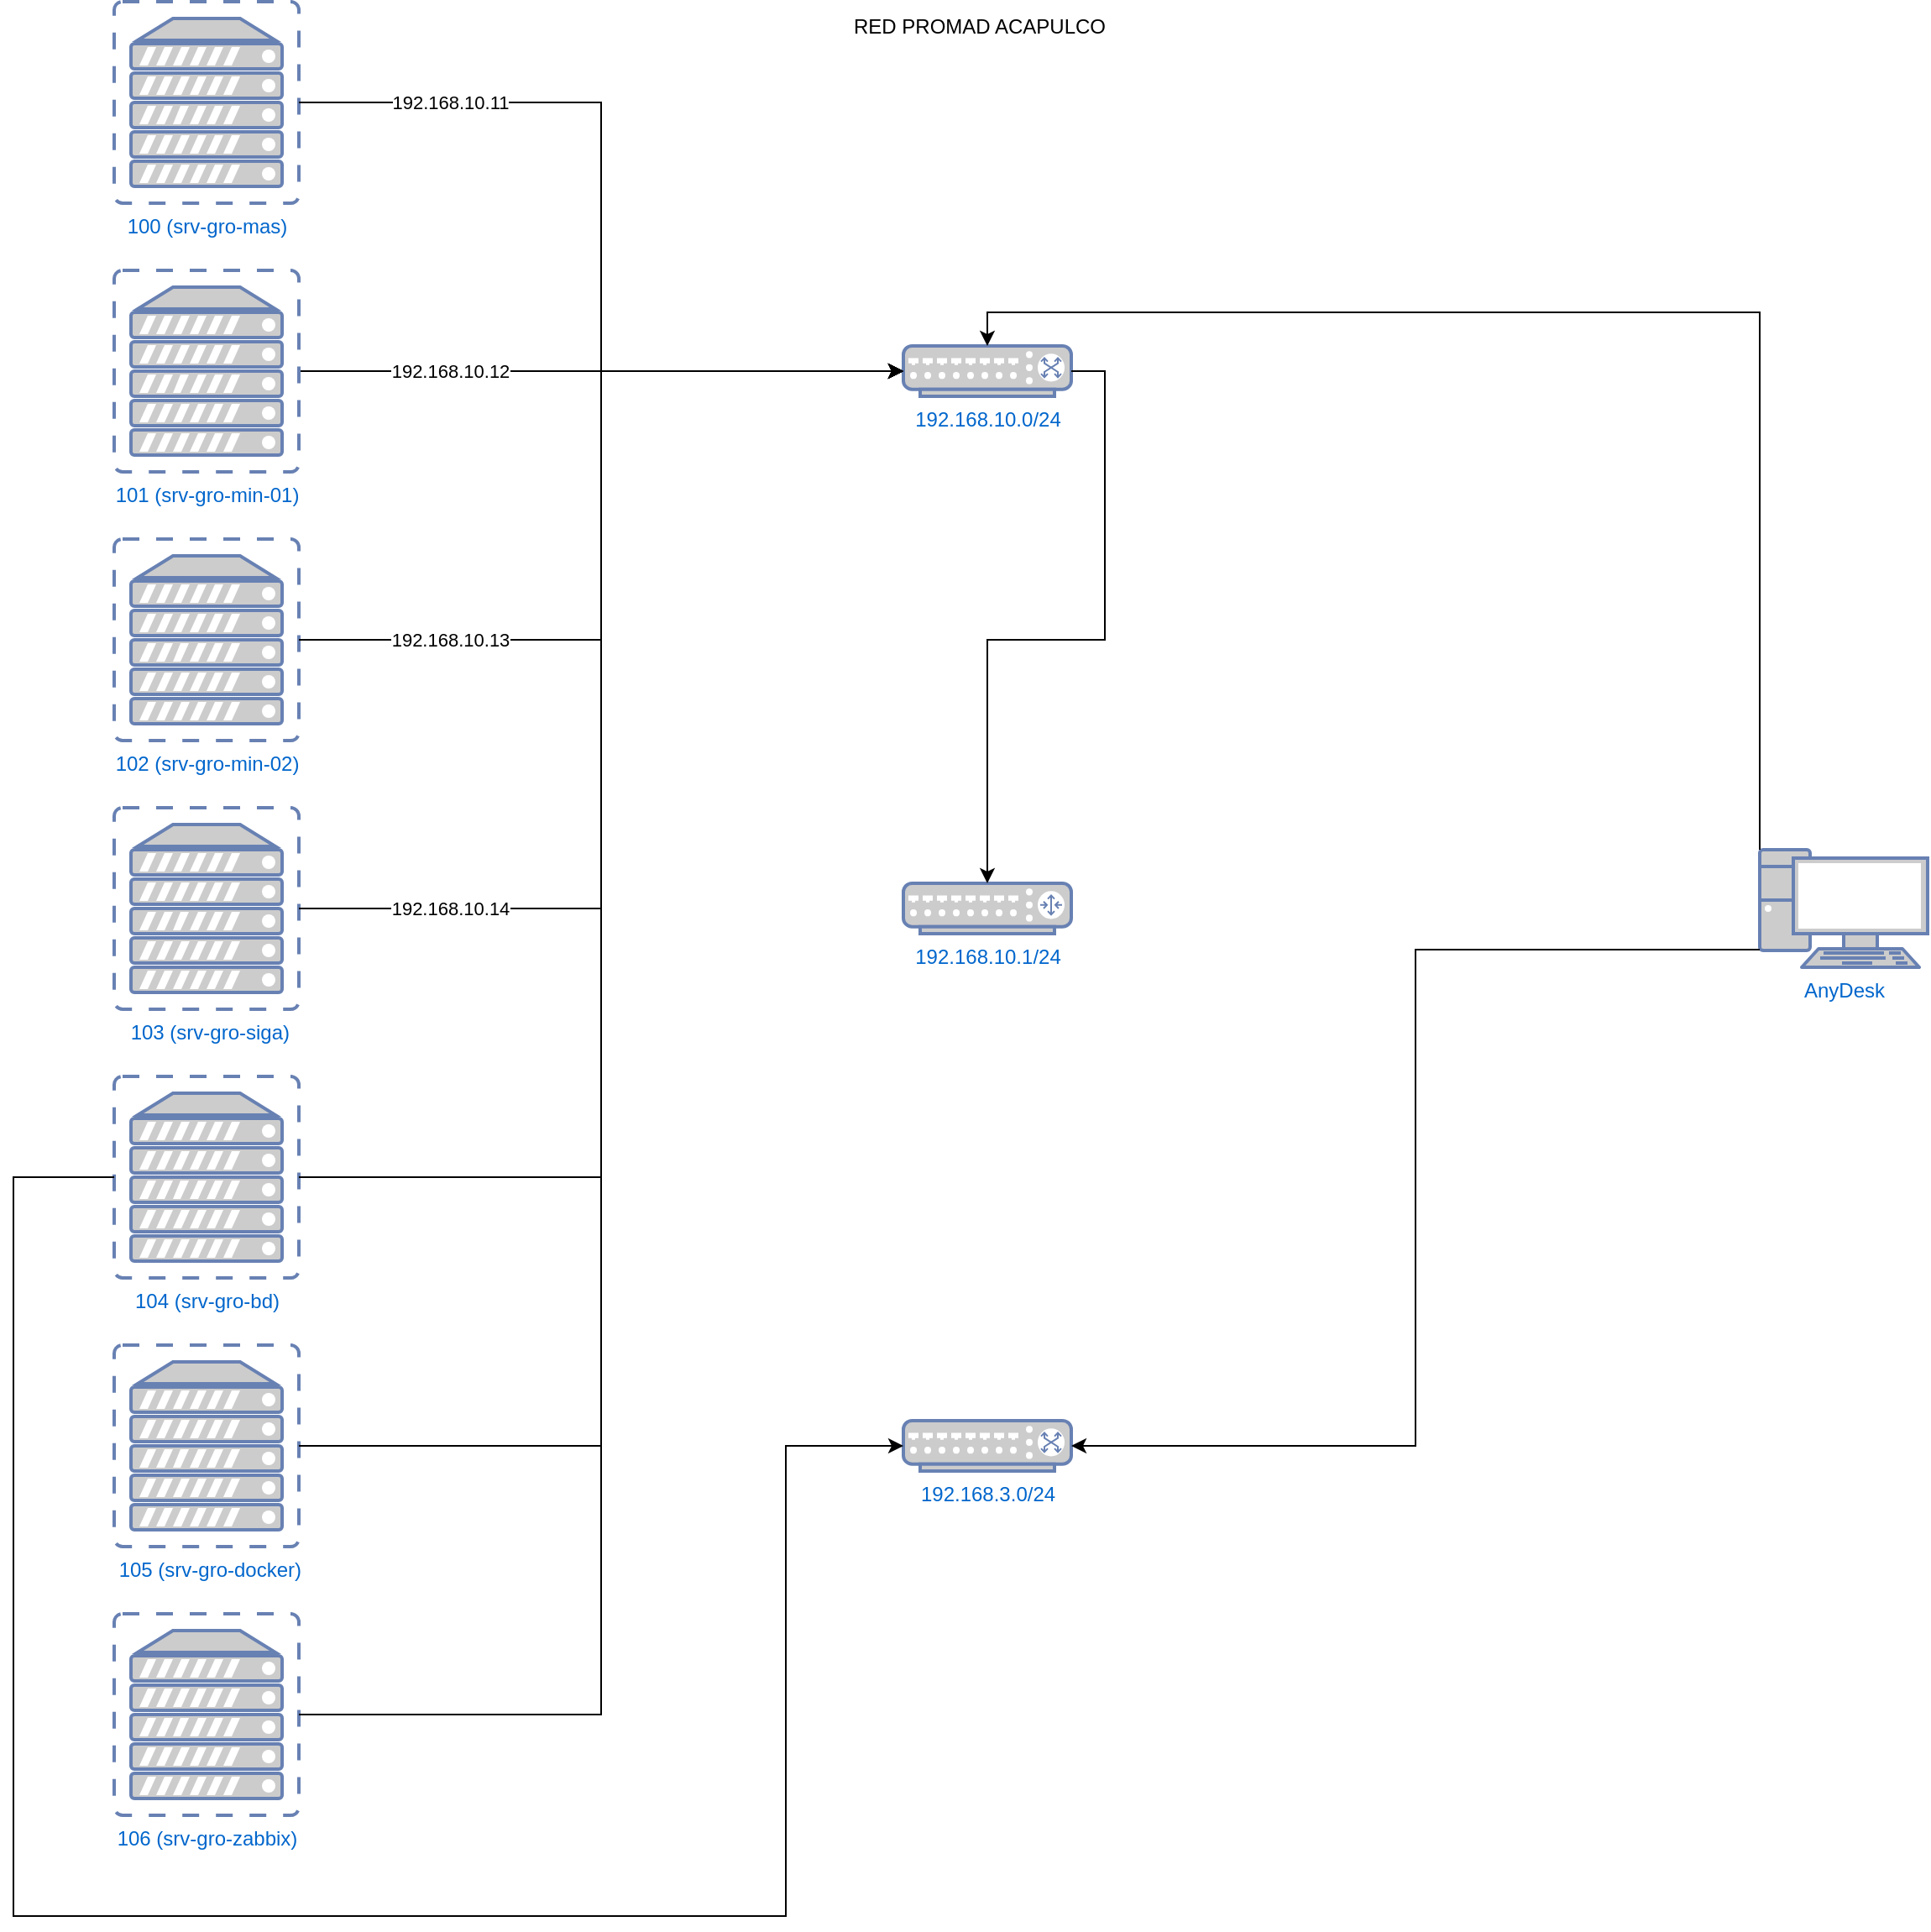 <mxfile version="26.1.2">
  <diagram name="Página-1" id="_DqZXNJEzkWR17LwoJHk">
    <mxGraphModel dx="1577" dy="1109" grid="1" gridSize="10" guides="1" tooltips="1" connect="1" arrows="1" fold="1" page="1" pageScale="1" pageWidth="640" pageHeight="400" math="0" shadow="0">
      <root>
        <mxCell id="0" />
        <mxCell id="1" parent="0" />
        <mxCell id="EatgDQGPLKpnnFWq92qj-1" value="100 (srv-gro-mas)" style="fontColor=#0066CC;verticalAlign=top;verticalLabelPosition=bottom;labelPosition=center;align=center;html=1;outlineConnect=0;fillColor=#CCCCCC;strokeColor=#6881B3;gradientColor=none;gradientDirection=north;strokeWidth=2;shape=mxgraph.networks.virtual_server;" vertex="1" parent="1">
          <mxGeometry x="120" y="40" width="110" height="120" as="geometry" />
        </mxCell>
        <mxCell id="EatgDQGPLKpnnFWq92qj-33" style="edgeStyle=orthogonalEdgeStyle;rounded=0;orthogonalLoop=1;jettySize=auto;html=1;exitX=1;exitY=0.5;exitDx=0;exitDy=0;exitPerimeter=0;" edge="1" parent="1" source="EatgDQGPLKpnnFWq92qj-2" target="EatgDQGPLKpnnFWq92qj-8">
          <mxGeometry relative="1" as="geometry" />
        </mxCell>
        <mxCell id="EatgDQGPLKpnnFWq92qj-46" value="192.168.10.12" style="edgeLabel;html=1;align=center;verticalAlign=middle;resizable=0;points=[];" vertex="1" connectable="0" parent="EatgDQGPLKpnnFWq92qj-33">
          <mxGeometry x="-0.583" y="-3" relative="1" as="geometry">
            <mxPoint x="15" y="-3" as="offset" />
          </mxGeometry>
        </mxCell>
        <mxCell id="EatgDQGPLKpnnFWq92qj-2" value="101 (srv-gro-min-01)" style="fontColor=#0066CC;verticalAlign=top;verticalLabelPosition=bottom;labelPosition=center;align=center;html=1;outlineConnect=0;fillColor=#CCCCCC;strokeColor=#6881B3;gradientColor=none;gradientDirection=north;strokeWidth=2;shape=mxgraph.networks.virtual_server;" vertex="1" parent="1">
          <mxGeometry x="120" y="200" width="110" height="120" as="geometry" />
        </mxCell>
        <mxCell id="EatgDQGPLKpnnFWq92qj-3" value="102 (srv-gro-min-02)" style="fontColor=#0066CC;verticalAlign=top;verticalLabelPosition=bottom;labelPosition=center;align=center;html=1;outlineConnect=0;fillColor=#CCCCCC;strokeColor=#6881B3;gradientColor=none;gradientDirection=north;strokeWidth=2;shape=mxgraph.networks.virtual_server;" vertex="1" parent="1">
          <mxGeometry x="120" y="360" width="110" height="120" as="geometry" />
        </mxCell>
        <mxCell id="EatgDQGPLKpnnFWq92qj-4" value="&amp;nbsp;103 (srv-gro-siga)" style="fontColor=#0066CC;verticalAlign=top;verticalLabelPosition=bottom;labelPosition=center;align=center;html=1;outlineConnect=0;fillColor=#CCCCCC;strokeColor=#6881B3;gradientColor=none;gradientDirection=north;strokeWidth=2;shape=mxgraph.networks.virtual_server;" vertex="1" parent="1">
          <mxGeometry x="120" y="520" width="110" height="120" as="geometry" />
        </mxCell>
        <mxCell id="EatgDQGPLKpnnFWq92qj-5" value="104 (srv-gro-bd)" style="fontColor=#0066CC;verticalAlign=top;verticalLabelPosition=bottom;labelPosition=center;align=center;html=1;outlineConnect=0;fillColor=#CCCCCC;strokeColor=#6881B3;gradientColor=none;gradientDirection=north;strokeWidth=2;shape=mxgraph.networks.virtual_server;" vertex="1" parent="1">
          <mxGeometry x="120" y="680" width="110" height="120" as="geometry" />
        </mxCell>
        <mxCell id="EatgDQGPLKpnnFWq92qj-6" value="&amp;nbsp;105 (srv-gro-docker)" style="fontColor=#0066CC;verticalAlign=top;verticalLabelPosition=bottom;labelPosition=center;align=center;html=1;outlineConnect=0;fillColor=#CCCCCC;strokeColor=#6881B3;gradientColor=none;gradientDirection=north;strokeWidth=2;shape=mxgraph.networks.virtual_server;" vertex="1" parent="1">
          <mxGeometry x="120" y="840" width="110" height="120" as="geometry" />
        </mxCell>
        <mxCell id="EatgDQGPLKpnnFWq92qj-7" value="106 (srv-gro-zabbix)" style="fontColor=#0066CC;verticalAlign=top;verticalLabelPosition=bottom;labelPosition=center;align=center;html=1;outlineConnect=0;fillColor=#CCCCCC;strokeColor=#6881B3;gradientColor=none;gradientDirection=north;strokeWidth=2;shape=mxgraph.networks.virtual_server;" vertex="1" parent="1">
          <mxGeometry x="120" y="1000" width="110" height="120" as="geometry" />
        </mxCell>
        <mxCell id="EatgDQGPLKpnnFWq92qj-8" value="192.168.10.0&lt;span style=&quot;background-color: transparent; color: light-dark(rgb(0, 102, 204), rgb(86, 174, 255));&quot;&gt;/24&lt;/span&gt;" style="fontColor=#0066CC;verticalAlign=top;verticalLabelPosition=bottom;labelPosition=center;align=center;html=1;outlineConnect=0;fillColor=#CCCCCC;strokeColor=#6881B3;gradientColor=none;gradientDirection=north;strokeWidth=2;shape=mxgraph.networks.switch;" vertex="1" parent="1">
          <mxGeometry x="590" y="245" width="100" height="30" as="geometry" />
        </mxCell>
        <mxCell id="EatgDQGPLKpnnFWq92qj-9" value="192.168.3.0/24" style="fontColor=#0066CC;verticalAlign=top;verticalLabelPosition=bottom;labelPosition=center;align=center;html=1;outlineConnect=0;fillColor=#CCCCCC;strokeColor=#6881B3;gradientColor=none;gradientDirection=north;strokeWidth=2;shape=mxgraph.networks.switch;" vertex="1" parent="1">
          <mxGeometry x="590" y="885" width="100" height="30" as="geometry" />
        </mxCell>
        <mxCell id="EatgDQGPLKpnnFWq92qj-10" value="192.168.10.1/24" style="fontColor=#0066CC;verticalAlign=top;verticalLabelPosition=bottom;labelPosition=center;align=center;html=1;outlineConnect=0;fillColor=#CCCCCC;strokeColor=#6881B3;gradientColor=none;gradientDirection=north;strokeWidth=2;shape=mxgraph.networks.router;" vertex="1" parent="1">
          <mxGeometry x="590" y="565" width="100" height="30" as="geometry" />
        </mxCell>
        <mxCell id="EatgDQGPLKpnnFWq92qj-12" style="edgeStyle=orthogonalEdgeStyle;rounded=0;orthogonalLoop=1;jettySize=auto;html=1;exitX=1;exitY=0.5;exitDx=0;exitDy=0;exitPerimeter=0;entryX=0.5;entryY=0;entryDx=0;entryDy=0;entryPerimeter=0;" edge="1" parent="1" source="EatgDQGPLKpnnFWq92qj-8" target="EatgDQGPLKpnnFWq92qj-10">
          <mxGeometry relative="1" as="geometry" />
        </mxCell>
        <mxCell id="EatgDQGPLKpnnFWq92qj-24" value="AnyDesk" style="fontColor=#0066CC;verticalAlign=top;verticalLabelPosition=bottom;labelPosition=center;align=center;html=1;outlineConnect=0;fillColor=#CCCCCC;strokeColor=#6881B3;gradientColor=none;gradientDirection=north;strokeWidth=2;shape=mxgraph.networks.pc;" vertex="1" parent="1">
          <mxGeometry x="1100" y="545" width="100" height="70" as="geometry" />
        </mxCell>
        <mxCell id="EatgDQGPLKpnnFWq92qj-31" style="edgeStyle=orthogonalEdgeStyle;rounded=0;orthogonalLoop=1;jettySize=auto;html=1;exitX=0;exitY=0.5;exitDx=0;exitDy=0;exitPerimeter=0;entryX=0;entryY=0.5;entryDx=0;entryDy=0;entryPerimeter=0;" edge="1" parent="1" source="EatgDQGPLKpnnFWq92qj-5" target="EatgDQGPLKpnnFWq92qj-9">
          <mxGeometry relative="1" as="geometry">
            <Array as="points">
              <mxPoint x="60" y="740" />
              <mxPoint x="60" y="1180" />
              <mxPoint x="520" y="1180" />
              <mxPoint x="520" y="900" />
            </Array>
          </mxGeometry>
        </mxCell>
        <mxCell id="EatgDQGPLKpnnFWq92qj-35" style="edgeStyle=orthogonalEdgeStyle;rounded=0;orthogonalLoop=1;jettySize=auto;html=1;entryX=0;entryY=0.5;entryDx=0;entryDy=0;entryPerimeter=0;" edge="1" parent="1" source="EatgDQGPLKpnnFWq92qj-1" target="EatgDQGPLKpnnFWq92qj-8">
          <mxGeometry relative="1" as="geometry" />
        </mxCell>
        <mxCell id="EatgDQGPLKpnnFWq92qj-45" value="192.168.10.11" style="edgeLabel;html=1;align=center;verticalAlign=middle;resizable=0;points=[];" vertex="1" connectable="0" parent="EatgDQGPLKpnnFWq92qj-35">
          <mxGeometry x="-0.75" y="-2" relative="1" as="geometry">
            <mxPoint x="25" y="-2" as="offset" />
          </mxGeometry>
        </mxCell>
        <mxCell id="EatgDQGPLKpnnFWq92qj-37" style="edgeStyle=orthogonalEdgeStyle;rounded=0;orthogonalLoop=1;jettySize=auto;html=1;exitX=1;exitY=0.5;exitDx=0;exitDy=0;exitPerimeter=0;entryX=0;entryY=0.5;entryDx=0;entryDy=0;entryPerimeter=0;" edge="1" parent="1" source="EatgDQGPLKpnnFWq92qj-3" target="EatgDQGPLKpnnFWq92qj-8">
          <mxGeometry relative="1" as="geometry" />
        </mxCell>
        <mxCell id="EatgDQGPLKpnnFWq92qj-47" value="192.168.10.13" style="edgeLabel;html=1;align=center;verticalAlign=middle;resizable=0;points=[];" vertex="1" connectable="0" parent="EatgDQGPLKpnnFWq92qj-37">
          <mxGeometry x="-0.735" y="-1" relative="1" as="geometry">
            <mxPoint x="21" y="-1" as="offset" />
          </mxGeometry>
        </mxCell>
        <mxCell id="EatgDQGPLKpnnFWq92qj-38" style="edgeStyle=orthogonalEdgeStyle;rounded=0;orthogonalLoop=1;jettySize=auto;html=1;entryX=0;entryY=0.5;entryDx=0;entryDy=0;entryPerimeter=0;" edge="1" parent="1" source="EatgDQGPLKpnnFWq92qj-4" target="EatgDQGPLKpnnFWq92qj-8">
          <mxGeometry relative="1" as="geometry" />
        </mxCell>
        <mxCell id="EatgDQGPLKpnnFWq92qj-48" value="192.168.10.14" style="edgeLabel;html=1;align=center;verticalAlign=middle;resizable=0;points=[];" vertex="1" connectable="0" parent="EatgDQGPLKpnnFWq92qj-38">
          <mxGeometry x="-0.756" relative="1" as="geometry">
            <mxPoint x="7" as="offset" />
          </mxGeometry>
        </mxCell>
        <mxCell id="EatgDQGPLKpnnFWq92qj-39" style="edgeStyle=orthogonalEdgeStyle;rounded=0;orthogonalLoop=1;jettySize=auto;html=1;exitX=1;exitY=0.5;exitDx=0;exitDy=0;exitPerimeter=0;entryX=0;entryY=0.5;entryDx=0;entryDy=0;entryPerimeter=0;" edge="1" parent="1" source="EatgDQGPLKpnnFWq92qj-5" target="EatgDQGPLKpnnFWq92qj-8">
          <mxGeometry relative="1" as="geometry" />
        </mxCell>
        <mxCell id="EatgDQGPLKpnnFWq92qj-40" style="edgeStyle=orthogonalEdgeStyle;rounded=0;orthogonalLoop=1;jettySize=auto;html=1;entryX=0;entryY=0.5;entryDx=0;entryDy=0;entryPerimeter=0;" edge="1" parent="1" source="EatgDQGPLKpnnFWq92qj-6" target="EatgDQGPLKpnnFWq92qj-8">
          <mxGeometry relative="1" as="geometry" />
        </mxCell>
        <mxCell id="EatgDQGPLKpnnFWq92qj-41" style="edgeStyle=orthogonalEdgeStyle;rounded=0;orthogonalLoop=1;jettySize=auto;html=1;exitX=1;exitY=0.5;exitDx=0;exitDy=0;exitPerimeter=0;entryX=0;entryY=0.5;entryDx=0;entryDy=0;entryPerimeter=0;" edge="1" parent="1" source="EatgDQGPLKpnnFWq92qj-7" target="EatgDQGPLKpnnFWq92qj-8">
          <mxGeometry relative="1" as="geometry" />
        </mxCell>
        <mxCell id="EatgDQGPLKpnnFWq92qj-43" style="edgeStyle=orthogonalEdgeStyle;rounded=0;orthogonalLoop=1;jettySize=auto;html=1;exitX=0;exitY=0;exitDx=0;exitDy=0;exitPerimeter=0;entryX=0.5;entryY=0;entryDx=0;entryDy=0;entryPerimeter=0;" edge="1" parent="1" source="EatgDQGPLKpnnFWq92qj-24" target="EatgDQGPLKpnnFWq92qj-8">
          <mxGeometry relative="1" as="geometry" />
        </mxCell>
        <mxCell id="EatgDQGPLKpnnFWq92qj-44" style="edgeStyle=orthogonalEdgeStyle;rounded=0;orthogonalLoop=1;jettySize=auto;html=1;exitX=0;exitY=0.85;exitDx=0;exitDy=0;exitPerimeter=0;entryX=1;entryY=0.5;entryDx=0;entryDy=0;entryPerimeter=0;" edge="1" parent="1" source="EatgDQGPLKpnnFWq92qj-24" target="EatgDQGPLKpnnFWq92qj-9">
          <mxGeometry relative="1" as="geometry" />
        </mxCell>
        <mxCell id="EatgDQGPLKpnnFWq92qj-49" value="RED PROMAD ACAPULCO" style="text;html=1;align=center;verticalAlign=middle;resizable=0;points=[];autosize=1;strokeColor=none;fillColor=none;" vertex="1" parent="1">
          <mxGeometry x="550" y="40" width="170" height="30" as="geometry" />
        </mxCell>
      </root>
    </mxGraphModel>
  </diagram>
</mxfile>
